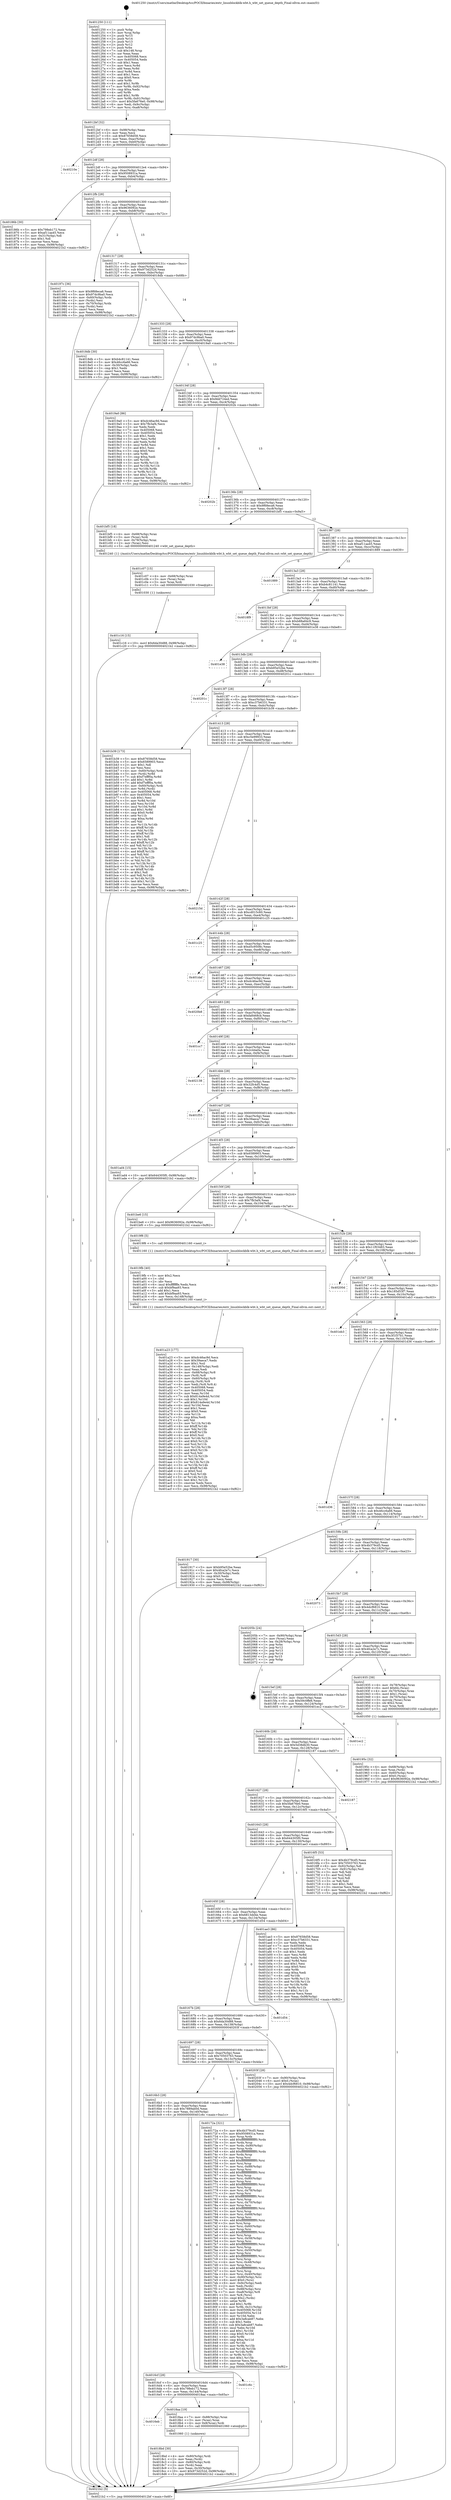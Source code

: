 digraph "0x401250" {
  label = "0x401250 (/mnt/c/Users/mathe/Desktop/tcc/POCII/binaries/extr_linuxblockblk-wbt.h_wbt_set_queue_depth_Final-ollvm.out::main(0))"
  labelloc = "t"
  node[shape=record]

  Entry [label="",width=0.3,height=0.3,shape=circle,fillcolor=black,style=filled]
  "0x4012bf" [label="{
     0x4012bf [32]\l
     | [instrs]\l
     &nbsp;&nbsp;0x4012bf \<+6\>: mov -0x98(%rbp),%eax\l
     &nbsp;&nbsp;0x4012c5 \<+2\>: mov %eax,%ecx\l
     &nbsp;&nbsp;0x4012c7 \<+6\>: sub $0x87658d58,%ecx\l
     &nbsp;&nbsp;0x4012cd \<+6\>: mov %eax,-0xac(%rbp)\l
     &nbsp;&nbsp;0x4012d3 \<+6\>: mov %ecx,-0xb0(%rbp)\l
     &nbsp;&nbsp;0x4012d9 \<+6\>: je 000000000040210e \<main+0xebe\>\l
  }"]
  "0x40210e" [label="{
     0x40210e\l
  }", style=dashed]
  "0x4012df" [label="{
     0x4012df [28]\l
     | [instrs]\l
     &nbsp;&nbsp;0x4012df \<+5\>: jmp 00000000004012e4 \<main+0x94\>\l
     &nbsp;&nbsp;0x4012e4 \<+6\>: mov -0xac(%rbp),%eax\l
     &nbsp;&nbsp;0x4012ea \<+5\>: sub $0x9508931a,%eax\l
     &nbsp;&nbsp;0x4012ef \<+6\>: mov %eax,-0xb4(%rbp)\l
     &nbsp;&nbsp;0x4012f5 \<+6\>: je 000000000040186b \<main+0x61b\>\l
  }"]
  Exit [label="",width=0.3,height=0.3,shape=circle,fillcolor=black,style=filled,peripheries=2]
  "0x40186b" [label="{
     0x40186b [30]\l
     | [instrs]\l
     &nbsp;&nbsp;0x40186b \<+5\>: mov $0x798eb172,%eax\l
     &nbsp;&nbsp;0x401870 \<+5\>: mov $0xaf11aa45,%ecx\l
     &nbsp;&nbsp;0x401875 \<+3\>: mov -0x31(%rbp),%dl\l
     &nbsp;&nbsp;0x401878 \<+3\>: test $0x1,%dl\l
     &nbsp;&nbsp;0x40187b \<+3\>: cmovne %ecx,%eax\l
     &nbsp;&nbsp;0x40187e \<+6\>: mov %eax,-0x98(%rbp)\l
     &nbsp;&nbsp;0x401884 \<+5\>: jmp 00000000004021b2 \<main+0xf62\>\l
  }"]
  "0x4012fb" [label="{
     0x4012fb [28]\l
     | [instrs]\l
     &nbsp;&nbsp;0x4012fb \<+5\>: jmp 0000000000401300 \<main+0xb0\>\l
     &nbsp;&nbsp;0x401300 \<+6\>: mov -0xac(%rbp),%eax\l
     &nbsp;&nbsp;0x401306 \<+5\>: sub $0x9636092e,%eax\l
     &nbsp;&nbsp;0x40130b \<+6\>: mov %eax,-0xb8(%rbp)\l
     &nbsp;&nbsp;0x401311 \<+6\>: je 000000000040197c \<main+0x72c\>\l
  }"]
  "0x401c16" [label="{
     0x401c16 [15]\l
     | [instrs]\l
     &nbsp;&nbsp;0x401c16 \<+10\>: movl $0x6da30d88,-0x98(%rbp)\l
     &nbsp;&nbsp;0x401c20 \<+5\>: jmp 00000000004021b2 \<main+0xf62\>\l
  }"]
  "0x40197c" [label="{
     0x40197c [36]\l
     | [instrs]\l
     &nbsp;&nbsp;0x40197c \<+5\>: mov $0x9f68eca6,%eax\l
     &nbsp;&nbsp;0x401981 \<+5\>: mov $0x97dc9ba0,%ecx\l
     &nbsp;&nbsp;0x401986 \<+4\>: mov -0x60(%rbp),%rdx\l
     &nbsp;&nbsp;0x40198a \<+2\>: mov (%rdx),%esi\l
     &nbsp;&nbsp;0x40198c \<+4\>: mov -0x70(%rbp),%rdx\l
     &nbsp;&nbsp;0x401990 \<+2\>: cmp (%rdx),%esi\l
     &nbsp;&nbsp;0x401992 \<+3\>: cmovl %ecx,%eax\l
     &nbsp;&nbsp;0x401995 \<+6\>: mov %eax,-0x98(%rbp)\l
     &nbsp;&nbsp;0x40199b \<+5\>: jmp 00000000004021b2 \<main+0xf62\>\l
  }"]
  "0x401317" [label="{
     0x401317 [28]\l
     | [instrs]\l
     &nbsp;&nbsp;0x401317 \<+5\>: jmp 000000000040131c \<main+0xcc\>\l
     &nbsp;&nbsp;0x40131c \<+6\>: mov -0xac(%rbp),%eax\l
     &nbsp;&nbsp;0x401322 \<+5\>: sub $0x973d252d,%eax\l
     &nbsp;&nbsp;0x401327 \<+6\>: mov %eax,-0xbc(%rbp)\l
     &nbsp;&nbsp;0x40132d \<+6\>: je 00000000004018db \<main+0x68b\>\l
  }"]
  "0x401c07" [label="{
     0x401c07 [15]\l
     | [instrs]\l
     &nbsp;&nbsp;0x401c07 \<+4\>: mov -0x68(%rbp),%rax\l
     &nbsp;&nbsp;0x401c0b \<+3\>: mov (%rax),%rax\l
     &nbsp;&nbsp;0x401c0e \<+3\>: mov %rax,%rdi\l
     &nbsp;&nbsp;0x401c11 \<+5\>: call 0000000000401030 \<free@plt\>\l
     | [calls]\l
     &nbsp;&nbsp;0x401030 \{1\} (unknown)\l
  }"]
  "0x4018db" [label="{
     0x4018db [30]\l
     | [instrs]\l
     &nbsp;&nbsp;0x4018db \<+5\>: mov $0xb4c81141,%eax\l
     &nbsp;&nbsp;0x4018e0 \<+5\>: mov $0x46cc6a66,%ecx\l
     &nbsp;&nbsp;0x4018e5 \<+3\>: mov -0x30(%rbp),%edx\l
     &nbsp;&nbsp;0x4018e8 \<+3\>: cmp $0x1,%edx\l
     &nbsp;&nbsp;0x4018eb \<+3\>: cmovl %ecx,%eax\l
     &nbsp;&nbsp;0x4018ee \<+6\>: mov %eax,-0x98(%rbp)\l
     &nbsp;&nbsp;0x4018f4 \<+5\>: jmp 00000000004021b2 \<main+0xf62\>\l
  }"]
  "0x401333" [label="{
     0x401333 [28]\l
     | [instrs]\l
     &nbsp;&nbsp;0x401333 \<+5\>: jmp 0000000000401338 \<main+0xe8\>\l
     &nbsp;&nbsp;0x401338 \<+6\>: mov -0xac(%rbp),%eax\l
     &nbsp;&nbsp;0x40133e \<+5\>: sub $0x97dc9ba0,%eax\l
     &nbsp;&nbsp;0x401343 \<+6\>: mov %eax,-0xc0(%rbp)\l
     &nbsp;&nbsp;0x401349 \<+6\>: je 00000000004019a0 \<main+0x750\>\l
  }"]
  "0x401a23" [label="{
     0x401a23 [177]\l
     | [instrs]\l
     &nbsp;&nbsp;0x401a23 \<+5\>: mov $0xdc46ac9d,%ecx\l
     &nbsp;&nbsp;0x401a28 \<+5\>: mov $0x39aeca7,%edx\l
     &nbsp;&nbsp;0x401a2d \<+3\>: mov $0x1,%sil\l
     &nbsp;&nbsp;0x401a30 \<+6\>: mov -0x148(%rbp),%edi\l
     &nbsp;&nbsp;0x401a36 \<+3\>: imul %eax,%edi\l
     &nbsp;&nbsp;0x401a39 \<+4\>: mov -0x68(%rbp),%r8\l
     &nbsp;&nbsp;0x401a3d \<+3\>: mov (%r8),%r8\l
     &nbsp;&nbsp;0x401a40 \<+4\>: mov -0x60(%rbp),%r9\l
     &nbsp;&nbsp;0x401a44 \<+3\>: movslq (%r9),%r9\l
     &nbsp;&nbsp;0x401a47 \<+4\>: mov %edi,(%r8,%r9,4)\l
     &nbsp;&nbsp;0x401a4b \<+7\>: mov 0x405068,%eax\l
     &nbsp;&nbsp;0x401a52 \<+7\>: mov 0x405054,%edi\l
     &nbsp;&nbsp;0x401a59 \<+3\>: mov %eax,%r10d\l
     &nbsp;&nbsp;0x401a5c \<+7\>: sub $0x814a9e4d,%r10d\l
     &nbsp;&nbsp;0x401a63 \<+4\>: sub $0x1,%r10d\l
     &nbsp;&nbsp;0x401a67 \<+7\>: add $0x814a9e4d,%r10d\l
     &nbsp;&nbsp;0x401a6e \<+4\>: imul %r10d,%eax\l
     &nbsp;&nbsp;0x401a72 \<+3\>: and $0x1,%eax\l
     &nbsp;&nbsp;0x401a75 \<+3\>: cmp $0x0,%eax\l
     &nbsp;&nbsp;0x401a78 \<+4\>: sete %r11b\l
     &nbsp;&nbsp;0x401a7c \<+3\>: cmp $0xa,%edi\l
     &nbsp;&nbsp;0x401a7f \<+3\>: setl %bl\l
     &nbsp;&nbsp;0x401a82 \<+3\>: mov %r11b,%r14b\l
     &nbsp;&nbsp;0x401a85 \<+4\>: xor $0xff,%r14b\l
     &nbsp;&nbsp;0x401a89 \<+3\>: mov %bl,%r15b\l
     &nbsp;&nbsp;0x401a8c \<+4\>: xor $0xff,%r15b\l
     &nbsp;&nbsp;0x401a90 \<+4\>: xor $0x0,%sil\l
     &nbsp;&nbsp;0x401a94 \<+3\>: mov %r14b,%r12b\l
     &nbsp;&nbsp;0x401a97 \<+4\>: and $0x0,%r12b\l
     &nbsp;&nbsp;0x401a9b \<+3\>: and %sil,%r11b\l
     &nbsp;&nbsp;0x401a9e \<+3\>: mov %r15b,%r13b\l
     &nbsp;&nbsp;0x401aa1 \<+4\>: and $0x0,%r13b\l
     &nbsp;&nbsp;0x401aa5 \<+3\>: and %sil,%bl\l
     &nbsp;&nbsp;0x401aa8 \<+3\>: or %r11b,%r12b\l
     &nbsp;&nbsp;0x401aab \<+3\>: or %bl,%r13b\l
     &nbsp;&nbsp;0x401aae \<+3\>: xor %r13b,%r12b\l
     &nbsp;&nbsp;0x401ab1 \<+3\>: or %r15b,%r14b\l
     &nbsp;&nbsp;0x401ab4 \<+4\>: xor $0xff,%r14b\l
     &nbsp;&nbsp;0x401ab8 \<+4\>: or $0x0,%sil\l
     &nbsp;&nbsp;0x401abc \<+3\>: and %sil,%r14b\l
     &nbsp;&nbsp;0x401abf \<+3\>: or %r14b,%r12b\l
     &nbsp;&nbsp;0x401ac2 \<+4\>: test $0x1,%r12b\l
     &nbsp;&nbsp;0x401ac6 \<+3\>: cmovne %edx,%ecx\l
     &nbsp;&nbsp;0x401ac9 \<+6\>: mov %ecx,-0x98(%rbp)\l
     &nbsp;&nbsp;0x401acf \<+5\>: jmp 00000000004021b2 \<main+0xf62\>\l
  }"]
  "0x4019a0" [label="{
     0x4019a0 [86]\l
     | [instrs]\l
     &nbsp;&nbsp;0x4019a0 \<+5\>: mov $0xdc46ac9d,%eax\l
     &nbsp;&nbsp;0x4019a5 \<+5\>: mov $0x7fb3af4,%ecx\l
     &nbsp;&nbsp;0x4019aa \<+2\>: xor %edx,%edx\l
     &nbsp;&nbsp;0x4019ac \<+7\>: mov 0x405068,%esi\l
     &nbsp;&nbsp;0x4019b3 \<+7\>: mov 0x405054,%edi\l
     &nbsp;&nbsp;0x4019ba \<+3\>: sub $0x1,%edx\l
     &nbsp;&nbsp;0x4019bd \<+3\>: mov %esi,%r8d\l
     &nbsp;&nbsp;0x4019c0 \<+3\>: add %edx,%r8d\l
     &nbsp;&nbsp;0x4019c3 \<+4\>: imul %r8d,%esi\l
     &nbsp;&nbsp;0x4019c7 \<+3\>: and $0x1,%esi\l
     &nbsp;&nbsp;0x4019ca \<+3\>: cmp $0x0,%esi\l
     &nbsp;&nbsp;0x4019cd \<+4\>: sete %r9b\l
     &nbsp;&nbsp;0x4019d1 \<+3\>: cmp $0xa,%edi\l
     &nbsp;&nbsp;0x4019d4 \<+4\>: setl %r10b\l
     &nbsp;&nbsp;0x4019d8 \<+3\>: mov %r9b,%r11b\l
     &nbsp;&nbsp;0x4019db \<+3\>: and %r10b,%r11b\l
     &nbsp;&nbsp;0x4019de \<+3\>: xor %r10b,%r9b\l
     &nbsp;&nbsp;0x4019e1 \<+3\>: or %r9b,%r11b\l
     &nbsp;&nbsp;0x4019e4 \<+4\>: test $0x1,%r11b\l
     &nbsp;&nbsp;0x4019e8 \<+3\>: cmovne %ecx,%eax\l
     &nbsp;&nbsp;0x4019eb \<+6\>: mov %eax,-0x98(%rbp)\l
     &nbsp;&nbsp;0x4019f1 \<+5\>: jmp 00000000004021b2 \<main+0xf62\>\l
  }"]
  "0x40134f" [label="{
     0x40134f [28]\l
     | [instrs]\l
     &nbsp;&nbsp;0x40134f \<+5\>: jmp 0000000000401354 \<main+0x104\>\l
     &nbsp;&nbsp;0x401354 \<+6\>: mov -0xac(%rbp),%eax\l
     &nbsp;&nbsp;0x40135a \<+5\>: sub $0x9dd724ed,%eax\l
     &nbsp;&nbsp;0x40135f \<+6\>: mov %eax,-0xc4(%rbp)\l
     &nbsp;&nbsp;0x401365 \<+6\>: je 000000000040202b \<main+0xddb\>\l
  }"]
  "0x4019fb" [label="{
     0x4019fb [40]\l
     | [instrs]\l
     &nbsp;&nbsp;0x4019fb \<+5\>: mov $0x2,%ecx\l
     &nbsp;&nbsp;0x401a00 \<+1\>: cltd\l
     &nbsp;&nbsp;0x401a01 \<+2\>: idiv %ecx\l
     &nbsp;&nbsp;0x401a03 \<+6\>: imul $0xfffffffe,%edx,%ecx\l
     &nbsp;&nbsp;0x401a09 \<+6\>: sub $0xbf9aa93,%ecx\l
     &nbsp;&nbsp;0x401a0f \<+3\>: add $0x1,%ecx\l
     &nbsp;&nbsp;0x401a12 \<+6\>: add $0xbf9aa93,%ecx\l
     &nbsp;&nbsp;0x401a18 \<+6\>: mov %ecx,-0x148(%rbp)\l
     &nbsp;&nbsp;0x401a1e \<+5\>: call 0000000000401160 \<next_i\>\l
     | [calls]\l
     &nbsp;&nbsp;0x401160 \{1\} (/mnt/c/Users/mathe/Desktop/tcc/POCII/binaries/extr_linuxblockblk-wbt.h_wbt_set_queue_depth_Final-ollvm.out::next_i)\l
  }"]
  "0x40202b" [label="{
     0x40202b\l
  }", style=dashed]
  "0x40136b" [label="{
     0x40136b [28]\l
     | [instrs]\l
     &nbsp;&nbsp;0x40136b \<+5\>: jmp 0000000000401370 \<main+0x120\>\l
     &nbsp;&nbsp;0x401370 \<+6\>: mov -0xac(%rbp),%eax\l
     &nbsp;&nbsp;0x401376 \<+5\>: sub $0x9f68eca6,%eax\l
     &nbsp;&nbsp;0x40137b \<+6\>: mov %eax,-0xc8(%rbp)\l
     &nbsp;&nbsp;0x401381 \<+6\>: je 0000000000401bf5 \<main+0x9a5\>\l
  }"]
  "0x40195c" [label="{
     0x40195c [32]\l
     | [instrs]\l
     &nbsp;&nbsp;0x40195c \<+4\>: mov -0x68(%rbp),%rdi\l
     &nbsp;&nbsp;0x401960 \<+3\>: mov %rax,(%rdi)\l
     &nbsp;&nbsp;0x401963 \<+4\>: mov -0x60(%rbp),%rax\l
     &nbsp;&nbsp;0x401967 \<+6\>: movl $0x0,(%rax)\l
     &nbsp;&nbsp;0x40196d \<+10\>: movl $0x9636092e,-0x98(%rbp)\l
     &nbsp;&nbsp;0x401977 \<+5\>: jmp 00000000004021b2 \<main+0xf62\>\l
  }"]
  "0x401bf5" [label="{
     0x401bf5 [18]\l
     | [instrs]\l
     &nbsp;&nbsp;0x401bf5 \<+4\>: mov -0x68(%rbp),%rax\l
     &nbsp;&nbsp;0x401bf9 \<+3\>: mov (%rax),%rdi\l
     &nbsp;&nbsp;0x401bfc \<+4\>: mov -0x78(%rbp),%rax\l
     &nbsp;&nbsp;0x401c00 \<+2\>: mov (%rax),%esi\l
     &nbsp;&nbsp;0x401c02 \<+5\>: call 0000000000401240 \<wbt_set_queue_depth\>\l
     | [calls]\l
     &nbsp;&nbsp;0x401240 \{1\} (/mnt/c/Users/mathe/Desktop/tcc/POCII/binaries/extr_linuxblockblk-wbt.h_wbt_set_queue_depth_Final-ollvm.out::wbt_set_queue_depth)\l
  }"]
  "0x401387" [label="{
     0x401387 [28]\l
     | [instrs]\l
     &nbsp;&nbsp;0x401387 \<+5\>: jmp 000000000040138c \<main+0x13c\>\l
     &nbsp;&nbsp;0x40138c \<+6\>: mov -0xac(%rbp),%eax\l
     &nbsp;&nbsp;0x401392 \<+5\>: sub $0xaf11aa45,%eax\l
     &nbsp;&nbsp;0x401397 \<+6\>: mov %eax,-0xcc(%rbp)\l
     &nbsp;&nbsp;0x40139d \<+6\>: je 0000000000401889 \<main+0x639\>\l
  }"]
  "0x4018bd" [label="{
     0x4018bd [30]\l
     | [instrs]\l
     &nbsp;&nbsp;0x4018bd \<+4\>: mov -0x80(%rbp),%rdi\l
     &nbsp;&nbsp;0x4018c1 \<+2\>: mov %eax,(%rdi)\l
     &nbsp;&nbsp;0x4018c3 \<+4\>: mov -0x80(%rbp),%rdi\l
     &nbsp;&nbsp;0x4018c7 \<+2\>: mov (%rdi),%eax\l
     &nbsp;&nbsp;0x4018c9 \<+3\>: mov %eax,-0x30(%rbp)\l
     &nbsp;&nbsp;0x4018cc \<+10\>: movl $0x973d252d,-0x98(%rbp)\l
     &nbsp;&nbsp;0x4018d6 \<+5\>: jmp 00000000004021b2 \<main+0xf62\>\l
  }"]
  "0x401889" [label="{
     0x401889\l
  }", style=dashed]
  "0x4013a3" [label="{
     0x4013a3 [28]\l
     | [instrs]\l
     &nbsp;&nbsp;0x4013a3 \<+5\>: jmp 00000000004013a8 \<main+0x158\>\l
     &nbsp;&nbsp;0x4013a8 \<+6\>: mov -0xac(%rbp),%eax\l
     &nbsp;&nbsp;0x4013ae \<+5\>: sub $0xb4c81141,%eax\l
     &nbsp;&nbsp;0x4013b3 \<+6\>: mov %eax,-0xd0(%rbp)\l
     &nbsp;&nbsp;0x4013b9 \<+6\>: je 00000000004018f9 \<main+0x6a9\>\l
  }"]
  "0x4016eb" [label="{
     0x4016eb\l
  }", style=dashed]
  "0x4018f9" [label="{
     0x4018f9\l
  }", style=dashed]
  "0x4013bf" [label="{
     0x4013bf [28]\l
     | [instrs]\l
     &nbsp;&nbsp;0x4013bf \<+5\>: jmp 00000000004013c4 \<main+0x174\>\l
     &nbsp;&nbsp;0x4013c4 \<+6\>: mov -0xac(%rbp),%eax\l
     &nbsp;&nbsp;0x4013ca \<+5\>: sub $0xb88a84c9,%eax\l
     &nbsp;&nbsp;0x4013cf \<+6\>: mov %eax,-0xd4(%rbp)\l
     &nbsp;&nbsp;0x4013d5 \<+6\>: je 0000000000401e38 \<main+0xbe8\>\l
  }"]
  "0x4018aa" [label="{
     0x4018aa [19]\l
     | [instrs]\l
     &nbsp;&nbsp;0x4018aa \<+7\>: mov -0x88(%rbp),%rax\l
     &nbsp;&nbsp;0x4018b1 \<+3\>: mov (%rax),%rax\l
     &nbsp;&nbsp;0x4018b4 \<+4\>: mov 0x8(%rax),%rdi\l
     &nbsp;&nbsp;0x4018b8 \<+5\>: call 0000000000401060 \<atoi@plt\>\l
     | [calls]\l
     &nbsp;&nbsp;0x401060 \{1\} (unknown)\l
  }"]
  "0x401e38" [label="{
     0x401e38\l
  }", style=dashed]
  "0x4013db" [label="{
     0x4013db [28]\l
     | [instrs]\l
     &nbsp;&nbsp;0x4013db \<+5\>: jmp 00000000004013e0 \<main+0x190\>\l
     &nbsp;&nbsp;0x4013e0 \<+6\>: mov -0xac(%rbp),%eax\l
     &nbsp;&nbsp;0x4013e6 \<+5\>: sub $0xb95e52be,%eax\l
     &nbsp;&nbsp;0x4013eb \<+6\>: mov %eax,-0xd8(%rbp)\l
     &nbsp;&nbsp;0x4013f1 \<+6\>: je 000000000040201c \<main+0xdcc\>\l
  }"]
  "0x4016cf" [label="{
     0x4016cf [28]\l
     | [instrs]\l
     &nbsp;&nbsp;0x4016cf \<+5\>: jmp 00000000004016d4 \<main+0x484\>\l
     &nbsp;&nbsp;0x4016d4 \<+6\>: mov -0xac(%rbp),%eax\l
     &nbsp;&nbsp;0x4016da \<+5\>: sub $0x798eb172,%eax\l
     &nbsp;&nbsp;0x4016df \<+6\>: mov %eax,-0x144(%rbp)\l
     &nbsp;&nbsp;0x4016e5 \<+6\>: je 00000000004018aa \<main+0x65a\>\l
  }"]
  "0x40201c" [label="{
     0x40201c\l
  }", style=dashed]
  "0x4013f7" [label="{
     0x4013f7 [28]\l
     | [instrs]\l
     &nbsp;&nbsp;0x4013f7 \<+5\>: jmp 00000000004013fc \<main+0x1ac\>\l
     &nbsp;&nbsp;0x4013fc \<+6\>: mov -0xac(%rbp),%eax\l
     &nbsp;&nbsp;0x401402 \<+5\>: sub $0xc37b6331,%eax\l
     &nbsp;&nbsp;0x401407 \<+6\>: mov %eax,-0xdc(%rbp)\l
     &nbsp;&nbsp;0x40140d \<+6\>: je 0000000000401b39 \<main+0x8e9\>\l
  }"]
  "0x401c6c" [label="{
     0x401c6c\l
  }", style=dashed]
  "0x401b39" [label="{
     0x401b39 [173]\l
     | [instrs]\l
     &nbsp;&nbsp;0x401b39 \<+5\>: mov $0x87658d58,%eax\l
     &nbsp;&nbsp;0x401b3e \<+5\>: mov $0x6589903,%ecx\l
     &nbsp;&nbsp;0x401b43 \<+2\>: mov $0x1,%dl\l
     &nbsp;&nbsp;0x401b45 \<+2\>: xor %esi,%esi\l
     &nbsp;&nbsp;0x401b47 \<+4\>: mov -0x60(%rbp),%rdi\l
     &nbsp;&nbsp;0x401b4b \<+3\>: mov (%rdi),%r8d\l
     &nbsp;&nbsp;0x401b4e \<+7\>: sub $0xf7efff0a,%r8d\l
     &nbsp;&nbsp;0x401b55 \<+4\>: add $0x1,%r8d\l
     &nbsp;&nbsp;0x401b59 \<+7\>: add $0xf7efff0a,%r8d\l
     &nbsp;&nbsp;0x401b60 \<+4\>: mov -0x60(%rbp),%rdi\l
     &nbsp;&nbsp;0x401b64 \<+3\>: mov %r8d,(%rdi)\l
     &nbsp;&nbsp;0x401b67 \<+8\>: mov 0x405068,%r8d\l
     &nbsp;&nbsp;0x401b6f \<+8\>: mov 0x405054,%r9d\l
     &nbsp;&nbsp;0x401b77 \<+3\>: sub $0x1,%esi\l
     &nbsp;&nbsp;0x401b7a \<+3\>: mov %r8d,%r10d\l
     &nbsp;&nbsp;0x401b7d \<+3\>: add %esi,%r10d\l
     &nbsp;&nbsp;0x401b80 \<+4\>: imul %r10d,%r8d\l
     &nbsp;&nbsp;0x401b84 \<+4\>: and $0x1,%r8d\l
     &nbsp;&nbsp;0x401b88 \<+4\>: cmp $0x0,%r8d\l
     &nbsp;&nbsp;0x401b8c \<+4\>: sete %r11b\l
     &nbsp;&nbsp;0x401b90 \<+4\>: cmp $0xa,%r9d\l
     &nbsp;&nbsp;0x401b94 \<+3\>: setl %bl\l
     &nbsp;&nbsp;0x401b97 \<+3\>: mov %r11b,%r14b\l
     &nbsp;&nbsp;0x401b9a \<+4\>: xor $0xff,%r14b\l
     &nbsp;&nbsp;0x401b9e \<+3\>: mov %bl,%r15b\l
     &nbsp;&nbsp;0x401ba1 \<+4\>: xor $0xff,%r15b\l
     &nbsp;&nbsp;0x401ba5 \<+3\>: xor $0x1,%dl\l
     &nbsp;&nbsp;0x401ba8 \<+3\>: mov %r14b,%r12b\l
     &nbsp;&nbsp;0x401bab \<+4\>: and $0xff,%r12b\l
     &nbsp;&nbsp;0x401baf \<+3\>: and %dl,%r11b\l
     &nbsp;&nbsp;0x401bb2 \<+3\>: mov %r15b,%r13b\l
     &nbsp;&nbsp;0x401bb5 \<+4\>: and $0xff,%r13b\l
     &nbsp;&nbsp;0x401bb9 \<+2\>: and %dl,%bl\l
     &nbsp;&nbsp;0x401bbb \<+3\>: or %r11b,%r12b\l
     &nbsp;&nbsp;0x401bbe \<+3\>: or %bl,%r13b\l
     &nbsp;&nbsp;0x401bc1 \<+3\>: xor %r13b,%r12b\l
     &nbsp;&nbsp;0x401bc4 \<+3\>: or %r15b,%r14b\l
     &nbsp;&nbsp;0x401bc7 \<+4\>: xor $0xff,%r14b\l
     &nbsp;&nbsp;0x401bcb \<+3\>: or $0x1,%dl\l
     &nbsp;&nbsp;0x401bce \<+3\>: and %dl,%r14b\l
     &nbsp;&nbsp;0x401bd1 \<+3\>: or %r14b,%r12b\l
     &nbsp;&nbsp;0x401bd4 \<+4\>: test $0x1,%r12b\l
     &nbsp;&nbsp;0x401bd8 \<+3\>: cmovne %ecx,%eax\l
     &nbsp;&nbsp;0x401bdb \<+6\>: mov %eax,-0x98(%rbp)\l
     &nbsp;&nbsp;0x401be1 \<+5\>: jmp 00000000004021b2 \<main+0xf62\>\l
  }"]
  "0x401413" [label="{
     0x401413 [28]\l
     | [instrs]\l
     &nbsp;&nbsp;0x401413 \<+5\>: jmp 0000000000401418 \<main+0x1c8\>\l
     &nbsp;&nbsp;0x401418 \<+6\>: mov -0xac(%rbp),%eax\l
     &nbsp;&nbsp;0x40141e \<+5\>: sub $0xc5e99933,%eax\l
     &nbsp;&nbsp;0x401423 \<+6\>: mov %eax,-0xe0(%rbp)\l
     &nbsp;&nbsp;0x401429 \<+6\>: je 000000000040215d \<main+0xf0d\>\l
  }"]
  "0x4016b3" [label="{
     0x4016b3 [28]\l
     | [instrs]\l
     &nbsp;&nbsp;0x4016b3 \<+5\>: jmp 00000000004016b8 \<main+0x468\>\l
     &nbsp;&nbsp;0x4016b8 \<+6\>: mov -0xac(%rbp),%eax\l
     &nbsp;&nbsp;0x4016be \<+5\>: sub $0x7889ab0d,%eax\l
     &nbsp;&nbsp;0x4016c3 \<+6\>: mov %eax,-0x140(%rbp)\l
     &nbsp;&nbsp;0x4016c9 \<+6\>: je 0000000000401c6c \<main+0xa1c\>\l
  }"]
  "0x40215d" [label="{
     0x40215d\l
  }", style=dashed]
  "0x40142f" [label="{
     0x40142f [28]\l
     | [instrs]\l
     &nbsp;&nbsp;0x40142f \<+5\>: jmp 0000000000401434 \<main+0x1e4\>\l
     &nbsp;&nbsp;0x401434 \<+6\>: mov -0xac(%rbp),%eax\l
     &nbsp;&nbsp;0x40143a \<+5\>: sub $0xcd015c60,%eax\l
     &nbsp;&nbsp;0x40143f \<+6\>: mov %eax,-0xe4(%rbp)\l
     &nbsp;&nbsp;0x401445 \<+6\>: je 0000000000401c25 \<main+0x9d5\>\l
  }"]
  "0x40172a" [label="{
     0x40172a [321]\l
     | [instrs]\l
     &nbsp;&nbsp;0x40172a \<+5\>: mov $0x4b379cd5,%eax\l
     &nbsp;&nbsp;0x40172f \<+5\>: mov $0x9508931a,%ecx\l
     &nbsp;&nbsp;0x401734 \<+3\>: mov %rsp,%rdx\l
     &nbsp;&nbsp;0x401737 \<+4\>: add $0xfffffffffffffff0,%rdx\l
     &nbsp;&nbsp;0x40173b \<+3\>: mov %rdx,%rsp\l
     &nbsp;&nbsp;0x40173e \<+7\>: mov %rdx,-0x90(%rbp)\l
     &nbsp;&nbsp;0x401745 \<+3\>: mov %rsp,%rdx\l
     &nbsp;&nbsp;0x401748 \<+4\>: add $0xfffffffffffffff0,%rdx\l
     &nbsp;&nbsp;0x40174c \<+3\>: mov %rdx,%rsp\l
     &nbsp;&nbsp;0x40174f \<+3\>: mov %rsp,%rsi\l
     &nbsp;&nbsp;0x401752 \<+4\>: add $0xfffffffffffffff0,%rsi\l
     &nbsp;&nbsp;0x401756 \<+3\>: mov %rsi,%rsp\l
     &nbsp;&nbsp;0x401759 \<+7\>: mov %rsi,-0x88(%rbp)\l
     &nbsp;&nbsp;0x401760 \<+3\>: mov %rsp,%rsi\l
     &nbsp;&nbsp;0x401763 \<+4\>: add $0xfffffffffffffff0,%rsi\l
     &nbsp;&nbsp;0x401767 \<+3\>: mov %rsi,%rsp\l
     &nbsp;&nbsp;0x40176a \<+4\>: mov %rsi,-0x80(%rbp)\l
     &nbsp;&nbsp;0x40176e \<+3\>: mov %rsp,%rsi\l
     &nbsp;&nbsp;0x401771 \<+4\>: add $0xfffffffffffffff0,%rsi\l
     &nbsp;&nbsp;0x401775 \<+3\>: mov %rsi,%rsp\l
     &nbsp;&nbsp;0x401778 \<+4\>: mov %rsi,-0x78(%rbp)\l
     &nbsp;&nbsp;0x40177c \<+3\>: mov %rsp,%rsi\l
     &nbsp;&nbsp;0x40177f \<+4\>: add $0xfffffffffffffff0,%rsi\l
     &nbsp;&nbsp;0x401783 \<+3\>: mov %rsi,%rsp\l
     &nbsp;&nbsp;0x401786 \<+4\>: mov %rsi,-0x70(%rbp)\l
     &nbsp;&nbsp;0x40178a \<+3\>: mov %rsp,%rsi\l
     &nbsp;&nbsp;0x40178d \<+4\>: add $0xfffffffffffffff0,%rsi\l
     &nbsp;&nbsp;0x401791 \<+3\>: mov %rsi,%rsp\l
     &nbsp;&nbsp;0x401794 \<+4\>: mov %rsi,-0x68(%rbp)\l
     &nbsp;&nbsp;0x401798 \<+3\>: mov %rsp,%rsi\l
     &nbsp;&nbsp;0x40179b \<+4\>: add $0xfffffffffffffff0,%rsi\l
     &nbsp;&nbsp;0x40179f \<+3\>: mov %rsi,%rsp\l
     &nbsp;&nbsp;0x4017a2 \<+4\>: mov %rsi,-0x60(%rbp)\l
     &nbsp;&nbsp;0x4017a6 \<+3\>: mov %rsp,%rsi\l
     &nbsp;&nbsp;0x4017a9 \<+4\>: add $0xfffffffffffffff0,%rsi\l
     &nbsp;&nbsp;0x4017ad \<+3\>: mov %rsi,%rsp\l
     &nbsp;&nbsp;0x4017b0 \<+4\>: mov %rsi,-0x58(%rbp)\l
     &nbsp;&nbsp;0x4017b4 \<+3\>: mov %rsp,%rsi\l
     &nbsp;&nbsp;0x4017b7 \<+4\>: add $0xfffffffffffffff0,%rsi\l
     &nbsp;&nbsp;0x4017bb \<+3\>: mov %rsi,%rsp\l
     &nbsp;&nbsp;0x4017be \<+4\>: mov %rsi,-0x50(%rbp)\l
     &nbsp;&nbsp;0x4017c2 \<+3\>: mov %rsp,%rsi\l
     &nbsp;&nbsp;0x4017c5 \<+4\>: add $0xfffffffffffffff0,%rsi\l
     &nbsp;&nbsp;0x4017c9 \<+3\>: mov %rsi,%rsp\l
     &nbsp;&nbsp;0x4017cc \<+4\>: mov %rsi,-0x48(%rbp)\l
     &nbsp;&nbsp;0x4017d0 \<+3\>: mov %rsp,%rsi\l
     &nbsp;&nbsp;0x4017d3 \<+4\>: add $0xfffffffffffffff0,%rsi\l
     &nbsp;&nbsp;0x4017d7 \<+3\>: mov %rsi,%rsp\l
     &nbsp;&nbsp;0x4017da \<+4\>: mov %rsi,-0x40(%rbp)\l
     &nbsp;&nbsp;0x4017de \<+7\>: mov -0x90(%rbp),%rsi\l
     &nbsp;&nbsp;0x4017e5 \<+6\>: movl $0x0,(%rsi)\l
     &nbsp;&nbsp;0x4017eb \<+6\>: mov -0x9c(%rbp),%edi\l
     &nbsp;&nbsp;0x4017f1 \<+2\>: mov %edi,(%rdx)\l
     &nbsp;&nbsp;0x4017f3 \<+7\>: mov -0x88(%rbp),%rsi\l
     &nbsp;&nbsp;0x4017fa \<+7\>: mov -0xa8(%rbp),%r8\l
     &nbsp;&nbsp;0x401801 \<+3\>: mov %r8,(%rsi)\l
     &nbsp;&nbsp;0x401804 \<+3\>: cmpl $0x2,(%rdx)\l
     &nbsp;&nbsp;0x401807 \<+4\>: setne %r9b\l
     &nbsp;&nbsp;0x40180b \<+4\>: and $0x1,%r9b\l
     &nbsp;&nbsp;0x40180f \<+4\>: mov %r9b,-0x31(%rbp)\l
     &nbsp;&nbsp;0x401813 \<+8\>: mov 0x405068,%r10d\l
     &nbsp;&nbsp;0x40181b \<+8\>: mov 0x405054,%r11d\l
     &nbsp;&nbsp;0x401823 \<+3\>: mov %r10d,%ebx\l
     &nbsp;&nbsp;0x401826 \<+6\>: add $0x3a8cab87,%ebx\l
     &nbsp;&nbsp;0x40182c \<+3\>: sub $0x1,%ebx\l
     &nbsp;&nbsp;0x40182f \<+6\>: sub $0x3a8cab87,%ebx\l
     &nbsp;&nbsp;0x401835 \<+4\>: imul %ebx,%r10d\l
     &nbsp;&nbsp;0x401839 \<+4\>: and $0x1,%r10d\l
     &nbsp;&nbsp;0x40183d \<+4\>: cmp $0x0,%r10d\l
     &nbsp;&nbsp;0x401841 \<+4\>: sete %r9b\l
     &nbsp;&nbsp;0x401845 \<+4\>: cmp $0xa,%r11d\l
     &nbsp;&nbsp;0x401849 \<+4\>: setl %r14b\l
     &nbsp;&nbsp;0x40184d \<+3\>: mov %r9b,%r15b\l
     &nbsp;&nbsp;0x401850 \<+3\>: and %r14b,%r15b\l
     &nbsp;&nbsp;0x401853 \<+3\>: xor %r14b,%r9b\l
     &nbsp;&nbsp;0x401856 \<+3\>: or %r9b,%r15b\l
     &nbsp;&nbsp;0x401859 \<+4\>: test $0x1,%r15b\l
     &nbsp;&nbsp;0x40185d \<+3\>: cmovne %ecx,%eax\l
     &nbsp;&nbsp;0x401860 \<+6\>: mov %eax,-0x98(%rbp)\l
     &nbsp;&nbsp;0x401866 \<+5\>: jmp 00000000004021b2 \<main+0xf62\>\l
  }"]
  "0x401c25" [label="{
     0x401c25\l
  }", style=dashed]
  "0x40144b" [label="{
     0x40144b [28]\l
     | [instrs]\l
     &nbsp;&nbsp;0x40144b \<+5\>: jmp 0000000000401450 \<main+0x200\>\l
     &nbsp;&nbsp;0x401450 \<+6\>: mov -0xac(%rbp),%eax\l
     &nbsp;&nbsp;0x401456 \<+5\>: sub $0xd5c9508c,%eax\l
     &nbsp;&nbsp;0x40145b \<+6\>: mov %eax,-0xe8(%rbp)\l
     &nbsp;&nbsp;0x401461 \<+6\>: je 0000000000401daf \<main+0xb5f\>\l
  }"]
  "0x401697" [label="{
     0x401697 [28]\l
     | [instrs]\l
     &nbsp;&nbsp;0x401697 \<+5\>: jmp 000000000040169c \<main+0x44c\>\l
     &nbsp;&nbsp;0x40169c \<+6\>: mov -0xac(%rbp),%eax\l
     &nbsp;&nbsp;0x4016a2 \<+5\>: sub $0x70503763,%eax\l
     &nbsp;&nbsp;0x4016a7 \<+6\>: mov %eax,-0x13c(%rbp)\l
     &nbsp;&nbsp;0x4016ad \<+6\>: je 000000000040172a \<main+0x4da\>\l
  }"]
  "0x401daf" [label="{
     0x401daf\l
  }", style=dashed]
  "0x401467" [label="{
     0x401467 [28]\l
     | [instrs]\l
     &nbsp;&nbsp;0x401467 \<+5\>: jmp 000000000040146c \<main+0x21c\>\l
     &nbsp;&nbsp;0x40146c \<+6\>: mov -0xac(%rbp),%eax\l
     &nbsp;&nbsp;0x401472 \<+5\>: sub $0xdc46ac9d,%eax\l
     &nbsp;&nbsp;0x401477 \<+6\>: mov %eax,-0xec(%rbp)\l
     &nbsp;&nbsp;0x40147d \<+6\>: je 00000000004020b8 \<main+0xe68\>\l
  }"]
  "0x40203f" [label="{
     0x40203f [28]\l
     | [instrs]\l
     &nbsp;&nbsp;0x40203f \<+7\>: mov -0x90(%rbp),%rax\l
     &nbsp;&nbsp;0x402046 \<+6\>: movl $0x0,(%rax)\l
     &nbsp;&nbsp;0x40204c \<+10\>: movl $0x4dcf6810,-0x98(%rbp)\l
     &nbsp;&nbsp;0x402056 \<+5\>: jmp 00000000004021b2 \<main+0xf62\>\l
  }"]
  "0x4020b8" [label="{
     0x4020b8\l
  }", style=dashed]
  "0x401483" [label="{
     0x401483 [28]\l
     | [instrs]\l
     &nbsp;&nbsp;0x401483 \<+5\>: jmp 0000000000401488 \<main+0x238\>\l
     &nbsp;&nbsp;0x401488 \<+6\>: mov -0xac(%rbp),%eax\l
     &nbsp;&nbsp;0x40148e \<+5\>: sub $0xfa8468cb,%eax\l
     &nbsp;&nbsp;0x401493 \<+6\>: mov %eax,-0xf0(%rbp)\l
     &nbsp;&nbsp;0x401499 \<+6\>: je 0000000000401cc7 \<main+0xa77\>\l
  }"]
  "0x40167b" [label="{
     0x40167b [28]\l
     | [instrs]\l
     &nbsp;&nbsp;0x40167b \<+5\>: jmp 0000000000401680 \<main+0x430\>\l
     &nbsp;&nbsp;0x401680 \<+6\>: mov -0xac(%rbp),%eax\l
     &nbsp;&nbsp;0x401686 \<+5\>: sub $0x6da30d88,%eax\l
     &nbsp;&nbsp;0x40168b \<+6\>: mov %eax,-0x138(%rbp)\l
     &nbsp;&nbsp;0x401691 \<+6\>: je 000000000040203f \<main+0xdef\>\l
  }"]
  "0x401cc7" [label="{
     0x401cc7\l
  }", style=dashed]
  "0x40149f" [label="{
     0x40149f [28]\l
     | [instrs]\l
     &nbsp;&nbsp;0x40149f \<+5\>: jmp 00000000004014a4 \<main+0x254\>\l
     &nbsp;&nbsp;0x4014a4 \<+6\>: mov -0xac(%rbp),%eax\l
     &nbsp;&nbsp;0x4014aa \<+5\>: sub $0x2c44a0a,%eax\l
     &nbsp;&nbsp;0x4014af \<+6\>: mov %eax,-0xf4(%rbp)\l
     &nbsp;&nbsp;0x4014b5 \<+6\>: je 0000000000402138 \<main+0xee8\>\l
  }"]
  "0x401d54" [label="{
     0x401d54\l
  }", style=dashed]
  "0x402138" [label="{
     0x402138\l
  }", style=dashed]
  "0x4014bb" [label="{
     0x4014bb [28]\l
     | [instrs]\l
     &nbsp;&nbsp;0x4014bb \<+5\>: jmp 00000000004014c0 \<main+0x270\>\l
     &nbsp;&nbsp;0x4014c0 \<+6\>: mov -0xac(%rbp),%eax\l
     &nbsp;&nbsp;0x4014c6 \<+5\>: sub $0x32fc4d5,%eax\l
     &nbsp;&nbsp;0x4014cb \<+6\>: mov %eax,-0xf8(%rbp)\l
     &nbsp;&nbsp;0x4014d1 \<+6\>: je 0000000000401f55 \<main+0xd05\>\l
  }"]
  "0x40165f" [label="{
     0x40165f [28]\l
     | [instrs]\l
     &nbsp;&nbsp;0x40165f \<+5\>: jmp 0000000000401664 \<main+0x414\>\l
     &nbsp;&nbsp;0x401664 \<+6\>: mov -0xac(%rbp),%eax\l
     &nbsp;&nbsp;0x40166a \<+5\>: sub $0x6813dd4e,%eax\l
     &nbsp;&nbsp;0x40166f \<+6\>: mov %eax,-0x134(%rbp)\l
     &nbsp;&nbsp;0x401675 \<+6\>: je 0000000000401d54 \<main+0xb04\>\l
  }"]
  "0x401f55" [label="{
     0x401f55\l
  }", style=dashed]
  "0x4014d7" [label="{
     0x4014d7 [28]\l
     | [instrs]\l
     &nbsp;&nbsp;0x4014d7 \<+5\>: jmp 00000000004014dc \<main+0x28c\>\l
     &nbsp;&nbsp;0x4014dc \<+6\>: mov -0xac(%rbp),%eax\l
     &nbsp;&nbsp;0x4014e2 \<+5\>: sub $0x39aeca7,%eax\l
     &nbsp;&nbsp;0x4014e7 \<+6\>: mov %eax,-0xfc(%rbp)\l
     &nbsp;&nbsp;0x4014ed \<+6\>: je 0000000000401ad4 \<main+0x884\>\l
  }"]
  "0x401ae3" [label="{
     0x401ae3 [86]\l
     | [instrs]\l
     &nbsp;&nbsp;0x401ae3 \<+5\>: mov $0x87658d58,%eax\l
     &nbsp;&nbsp;0x401ae8 \<+5\>: mov $0xc37b6331,%ecx\l
     &nbsp;&nbsp;0x401aed \<+2\>: xor %edx,%edx\l
     &nbsp;&nbsp;0x401aef \<+7\>: mov 0x405068,%esi\l
     &nbsp;&nbsp;0x401af6 \<+7\>: mov 0x405054,%edi\l
     &nbsp;&nbsp;0x401afd \<+3\>: sub $0x1,%edx\l
     &nbsp;&nbsp;0x401b00 \<+3\>: mov %esi,%r8d\l
     &nbsp;&nbsp;0x401b03 \<+3\>: add %edx,%r8d\l
     &nbsp;&nbsp;0x401b06 \<+4\>: imul %r8d,%esi\l
     &nbsp;&nbsp;0x401b0a \<+3\>: and $0x1,%esi\l
     &nbsp;&nbsp;0x401b0d \<+3\>: cmp $0x0,%esi\l
     &nbsp;&nbsp;0x401b10 \<+4\>: sete %r9b\l
     &nbsp;&nbsp;0x401b14 \<+3\>: cmp $0xa,%edi\l
     &nbsp;&nbsp;0x401b17 \<+4\>: setl %r10b\l
     &nbsp;&nbsp;0x401b1b \<+3\>: mov %r9b,%r11b\l
     &nbsp;&nbsp;0x401b1e \<+3\>: and %r10b,%r11b\l
     &nbsp;&nbsp;0x401b21 \<+3\>: xor %r10b,%r9b\l
     &nbsp;&nbsp;0x401b24 \<+3\>: or %r9b,%r11b\l
     &nbsp;&nbsp;0x401b27 \<+4\>: test $0x1,%r11b\l
     &nbsp;&nbsp;0x401b2b \<+3\>: cmovne %ecx,%eax\l
     &nbsp;&nbsp;0x401b2e \<+6\>: mov %eax,-0x98(%rbp)\l
     &nbsp;&nbsp;0x401b34 \<+5\>: jmp 00000000004021b2 \<main+0xf62\>\l
  }"]
  "0x401ad4" [label="{
     0x401ad4 [15]\l
     | [instrs]\l
     &nbsp;&nbsp;0x401ad4 \<+10\>: movl $0x644305f0,-0x98(%rbp)\l
     &nbsp;&nbsp;0x401ade \<+5\>: jmp 00000000004021b2 \<main+0xf62\>\l
  }"]
  "0x4014f3" [label="{
     0x4014f3 [28]\l
     | [instrs]\l
     &nbsp;&nbsp;0x4014f3 \<+5\>: jmp 00000000004014f8 \<main+0x2a8\>\l
     &nbsp;&nbsp;0x4014f8 \<+6\>: mov -0xac(%rbp),%eax\l
     &nbsp;&nbsp;0x4014fe \<+5\>: sub $0x6589903,%eax\l
     &nbsp;&nbsp;0x401503 \<+6\>: mov %eax,-0x100(%rbp)\l
     &nbsp;&nbsp;0x401509 \<+6\>: je 0000000000401be6 \<main+0x996\>\l
  }"]
  "0x401250" [label="{
     0x401250 [111]\l
     | [instrs]\l
     &nbsp;&nbsp;0x401250 \<+1\>: push %rbp\l
     &nbsp;&nbsp;0x401251 \<+3\>: mov %rsp,%rbp\l
     &nbsp;&nbsp;0x401254 \<+2\>: push %r15\l
     &nbsp;&nbsp;0x401256 \<+2\>: push %r14\l
     &nbsp;&nbsp;0x401258 \<+2\>: push %r13\l
     &nbsp;&nbsp;0x40125a \<+2\>: push %r12\l
     &nbsp;&nbsp;0x40125c \<+1\>: push %rbx\l
     &nbsp;&nbsp;0x40125d \<+7\>: sub $0x148,%rsp\l
     &nbsp;&nbsp;0x401264 \<+2\>: xor %eax,%eax\l
     &nbsp;&nbsp;0x401266 \<+7\>: mov 0x405068,%ecx\l
     &nbsp;&nbsp;0x40126d \<+7\>: mov 0x405054,%edx\l
     &nbsp;&nbsp;0x401274 \<+3\>: sub $0x1,%eax\l
     &nbsp;&nbsp;0x401277 \<+3\>: mov %ecx,%r8d\l
     &nbsp;&nbsp;0x40127a \<+3\>: add %eax,%r8d\l
     &nbsp;&nbsp;0x40127d \<+4\>: imul %r8d,%ecx\l
     &nbsp;&nbsp;0x401281 \<+3\>: and $0x1,%ecx\l
     &nbsp;&nbsp;0x401284 \<+3\>: cmp $0x0,%ecx\l
     &nbsp;&nbsp;0x401287 \<+4\>: sete %r9b\l
     &nbsp;&nbsp;0x40128b \<+4\>: and $0x1,%r9b\l
     &nbsp;&nbsp;0x40128f \<+7\>: mov %r9b,-0x92(%rbp)\l
     &nbsp;&nbsp;0x401296 \<+3\>: cmp $0xa,%edx\l
     &nbsp;&nbsp;0x401299 \<+4\>: setl %r9b\l
     &nbsp;&nbsp;0x40129d \<+4\>: and $0x1,%r9b\l
     &nbsp;&nbsp;0x4012a1 \<+7\>: mov %r9b,-0x91(%rbp)\l
     &nbsp;&nbsp;0x4012a8 \<+10\>: movl $0x5fa676e0,-0x98(%rbp)\l
     &nbsp;&nbsp;0x4012b2 \<+6\>: mov %edi,-0x9c(%rbp)\l
     &nbsp;&nbsp;0x4012b8 \<+7\>: mov %rsi,-0xa8(%rbp)\l
  }"]
  "0x401be6" [label="{
     0x401be6 [15]\l
     | [instrs]\l
     &nbsp;&nbsp;0x401be6 \<+10\>: movl $0x9636092e,-0x98(%rbp)\l
     &nbsp;&nbsp;0x401bf0 \<+5\>: jmp 00000000004021b2 \<main+0xf62\>\l
  }"]
  "0x40150f" [label="{
     0x40150f [28]\l
     | [instrs]\l
     &nbsp;&nbsp;0x40150f \<+5\>: jmp 0000000000401514 \<main+0x2c4\>\l
     &nbsp;&nbsp;0x401514 \<+6\>: mov -0xac(%rbp),%eax\l
     &nbsp;&nbsp;0x40151a \<+5\>: sub $0x7fb3af4,%eax\l
     &nbsp;&nbsp;0x40151f \<+6\>: mov %eax,-0x104(%rbp)\l
     &nbsp;&nbsp;0x401525 \<+6\>: je 00000000004019f6 \<main+0x7a6\>\l
  }"]
  "0x4021b2" [label="{
     0x4021b2 [5]\l
     | [instrs]\l
     &nbsp;&nbsp;0x4021b2 \<+5\>: jmp 00000000004012bf \<main+0x6f\>\l
  }"]
  "0x4019f6" [label="{
     0x4019f6 [5]\l
     | [instrs]\l
     &nbsp;&nbsp;0x4019f6 \<+5\>: call 0000000000401160 \<next_i\>\l
     | [calls]\l
     &nbsp;&nbsp;0x401160 \{1\} (/mnt/c/Users/mathe/Desktop/tcc/POCII/binaries/extr_linuxblockblk-wbt.h_wbt_set_queue_depth_Final-ollvm.out::next_i)\l
  }"]
  "0x40152b" [label="{
     0x40152b [28]\l
     | [instrs]\l
     &nbsp;&nbsp;0x40152b \<+5\>: jmp 0000000000401530 \<main+0x2e0\>\l
     &nbsp;&nbsp;0x401530 \<+6\>: mov -0xac(%rbp),%eax\l
     &nbsp;&nbsp;0x401536 \<+5\>: sub $0x11f03483,%eax\l
     &nbsp;&nbsp;0x40153b \<+6\>: mov %eax,-0x108(%rbp)\l
     &nbsp;&nbsp;0x401541 \<+6\>: je 000000000040200d \<main+0xdbd\>\l
  }"]
  "0x401643" [label="{
     0x401643 [28]\l
     | [instrs]\l
     &nbsp;&nbsp;0x401643 \<+5\>: jmp 0000000000401648 \<main+0x3f8\>\l
     &nbsp;&nbsp;0x401648 \<+6\>: mov -0xac(%rbp),%eax\l
     &nbsp;&nbsp;0x40164e \<+5\>: sub $0x644305f0,%eax\l
     &nbsp;&nbsp;0x401653 \<+6\>: mov %eax,-0x130(%rbp)\l
     &nbsp;&nbsp;0x401659 \<+6\>: je 0000000000401ae3 \<main+0x893\>\l
  }"]
  "0x40200d" [label="{
     0x40200d\l
  }", style=dashed]
  "0x401547" [label="{
     0x401547 [28]\l
     | [instrs]\l
     &nbsp;&nbsp;0x401547 \<+5\>: jmp 000000000040154c \<main+0x2fc\>\l
     &nbsp;&nbsp;0x40154c \<+6\>: mov -0xac(%rbp),%eax\l
     &nbsp;&nbsp;0x401552 \<+5\>: sub $0x185d53f7,%eax\l
     &nbsp;&nbsp;0x401557 \<+6\>: mov %eax,-0x10c(%rbp)\l
     &nbsp;&nbsp;0x40155d \<+6\>: je 0000000000401eb3 \<main+0xc63\>\l
  }"]
  "0x4016f5" [label="{
     0x4016f5 [53]\l
     | [instrs]\l
     &nbsp;&nbsp;0x4016f5 \<+5\>: mov $0x4b379cd5,%eax\l
     &nbsp;&nbsp;0x4016fa \<+5\>: mov $0x70503763,%ecx\l
     &nbsp;&nbsp;0x4016ff \<+6\>: mov -0x92(%rbp),%dl\l
     &nbsp;&nbsp;0x401705 \<+7\>: mov -0x91(%rbp),%sil\l
     &nbsp;&nbsp;0x40170c \<+3\>: mov %dl,%dil\l
     &nbsp;&nbsp;0x40170f \<+3\>: and %sil,%dil\l
     &nbsp;&nbsp;0x401712 \<+3\>: xor %sil,%dl\l
     &nbsp;&nbsp;0x401715 \<+3\>: or %dl,%dil\l
     &nbsp;&nbsp;0x401718 \<+4\>: test $0x1,%dil\l
     &nbsp;&nbsp;0x40171c \<+3\>: cmovne %ecx,%eax\l
     &nbsp;&nbsp;0x40171f \<+6\>: mov %eax,-0x98(%rbp)\l
     &nbsp;&nbsp;0x401725 \<+5\>: jmp 00000000004021b2 \<main+0xf62\>\l
  }"]
  "0x401eb3" [label="{
     0x401eb3\l
  }", style=dashed]
  "0x401563" [label="{
     0x401563 [28]\l
     | [instrs]\l
     &nbsp;&nbsp;0x401563 \<+5\>: jmp 0000000000401568 \<main+0x318\>\l
     &nbsp;&nbsp;0x401568 \<+6\>: mov -0xac(%rbp),%eax\l
     &nbsp;&nbsp;0x40156e \<+5\>: sub $0x3f1f37b1,%eax\l
     &nbsp;&nbsp;0x401573 \<+6\>: mov %eax,-0x110(%rbp)\l
     &nbsp;&nbsp;0x401579 \<+6\>: je 0000000000401d36 \<main+0xae6\>\l
  }"]
  "0x401627" [label="{
     0x401627 [28]\l
     | [instrs]\l
     &nbsp;&nbsp;0x401627 \<+5\>: jmp 000000000040162c \<main+0x3dc\>\l
     &nbsp;&nbsp;0x40162c \<+6\>: mov -0xac(%rbp),%eax\l
     &nbsp;&nbsp;0x401632 \<+5\>: sub $0x5fa676e0,%eax\l
     &nbsp;&nbsp;0x401637 \<+6\>: mov %eax,-0x12c(%rbp)\l
     &nbsp;&nbsp;0x40163d \<+6\>: je 00000000004016f5 \<main+0x4a5\>\l
  }"]
  "0x401d36" [label="{
     0x401d36\l
  }", style=dashed]
  "0x40157f" [label="{
     0x40157f [28]\l
     | [instrs]\l
     &nbsp;&nbsp;0x40157f \<+5\>: jmp 0000000000401584 \<main+0x334\>\l
     &nbsp;&nbsp;0x401584 \<+6\>: mov -0xac(%rbp),%eax\l
     &nbsp;&nbsp;0x40158a \<+5\>: sub $0x46cc6a66,%eax\l
     &nbsp;&nbsp;0x40158f \<+6\>: mov %eax,-0x114(%rbp)\l
     &nbsp;&nbsp;0x401595 \<+6\>: je 0000000000401917 \<main+0x6c7\>\l
  }"]
  "0x402187" [label="{
     0x402187\l
  }", style=dashed]
  "0x401917" [label="{
     0x401917 [30]\l
     | [instrs]\l
     &nbsp;&nbsp;0x401917 \<+5\>: mov $0xb95e52be,%eax\l
     &nbsp;&nbsp;0x40191c \<+5\>: mov $0x4fca2e7c,%ecx\l
     &nbsp;&nbsp;0x401921 \<+3\>: mov -0x30(%rbp),%edx\l
     &nbsp;&nbsp;0x401924 \<+3\>: cmp $0x0,%edx\l
     &nbsp;&nbsp;0x401927 \<+3\>: cmove %ecx,%eax\l
     &nbsp;&nbsp;0x40192a \<+6\>: mov %eax,-0x98(%rbp)\l
     &nbsp;&nbsp;0x401930 \<+5\>: jmp 00000000004021b2 \<main+0xf62\>\l
  }"]
  "0x40159b" [label="{
     0x40159b [28]\l
     | [instrs]\l
     &nbsp;&nbsp;0x40159b \<+5\>: jmp 00000000004015a0 \<main+0x350\>\l
     &nbsp;&nbsp;0x4015a0 \<+6\>: mov -0xac(%rbp),%eax\l
     &nbsp;&nbsp;0x4015a6 \<+5\>: sub $0x4b379cd5,%eax\l
     &nbsp;&nbsp;0x4015ab \<+6\>: mov %eax,-0x118(%rbp)\l
     &nbsp;&nbsp;0x4015b1 \<+6\>: je 0000000000402073 \<main+0xe23\>\l
  }"]
  "0x40160b" [label="{
     0x40160b [28]\l
     | [instrs]\l
     &nbsp;&nbsp;0x40160b \<+5\>: jmp 0000000000401610 \<main+0x3c0\>\l
     &nbsp;&nbsp;0x401610 \<+6\>: mov -0xac(%rbp),%eax\l
     &nbsp;&nbsp;0x401616 \<+5\>: sub $0x5d38db30,%eax\l
     &nbsp;&nbsp;0x40161b \<+6\>: mov %eax,-0x128(%rbp)\l
     &nbsp;&nbsp;0x401621 \<+6\>: je 0000000000402187 \<main+0xf37\>\l
  }"]
  "0x402073" [label="{
     0x402073\l
  }", style=dashed]
  "0x4015b7" [label="{
     0x4015b7 [28]\l
     | [instrs]\l
     &nbsp;&nbsp;0x4015b7 \<+5\>: jmp 00000000004015bc \<main+0x36c\>\l
     &nbsp;&nbsp;0x4015bc \<+6\>: mov -0xac(%rbp),%eax\l
     &nbsp;&nbsp;0x4015c2 \<+5\>: sub $0x4dcf6810,%eax\l
     &nbsp;&nbsp;0x4015c7 \<+6\>: mov %eax,-0x11c(%rbp)\l
     &nbsp;&nbsp;0x4015cd \<+6\>: je 000000000040205b \<main+0xe0b\>\l
  }"]
  "0x401ec2" [label="{
     0x401ec2\l
  }", style=dashed]
  "0x40205b" [label="{
     0x40205b [24]\l
     | [instrs]\l
     &nbsp;&nbsp;0x40205b \<+7\>: mov -0x90(%rbp),%rax\l
     &nbsp;&nbsp;0x402062 \<+2\>: mov (%rax),%eax\l
     &nbsp;&nbsp;0x402064 \<+4\>: lea -0x28(%rbp),%rsp\l
     &nbsp;&nbsp;0x402068 \<+1\>: pop %rbx\l
     &nbsp;&nbsp;0x402069 \<+2\>: pop %r12\l
     &nbsp;&nbsp;0x40206b \<+2\>: pop %r13\l
     &nbsp;&nbsp;0x40206d \<+2\>: pop %r14\l
     &nbsp;&nbsp;0x40206f \<+2\>: pop %r15\l
     &nbsp;&nbsp;0x402071 \<+1\>: pop %rbp\l
     &nbsp;&nbsp;0x402072 \<+1\>: ret\l
  }"]
  "0x4015d3" [label="{
     0x4015d3 [28]\l
     | [instrs]\l
     &nbsp;&nbsp;0x4015d3 \<+5\>: jmp 00000000004015d8 \<main+0x388\>\l
     &nbsp;&nbsp;0x4015d8 \<+6\>: mov -0xac(%rbp),%eax\l
     &nbsp;&nbsp;0x4015de \<+5\>: sub $0x4fca2e7c,%eax\l
     &nbsp;&nbsp;0x4015e3 \<+6\>: mov %eax,-0x120(%rbp)\l
     &nbsp;&nbsp;0x4015e9 \<+6\>: je 0000000000401935 \<main+0x6e5\>\l
  }"]
  "0x4015ef" [label="{
     0x4015ef [28]\l
     | [instrs]\l
     &nbsp;&nbsp;0x4015ef \<+5\>: jmp 00000000004015f4 \<main+0x3a4\>\l
     &nbsp;&nbsp;0x4015f4 \<+6\>: mov -0xac(%rbp),%eax\l
     &nbsp;&nbsp;0x4015fa \<+5\>: sub $0x59c0ffe6,%eax\l
     &nbsp;&nbsp;0x4015ff \<+6\>: mov %eax,-0x124(%rbp)\l
     &nbsp;&nbsp;0x401605 \<+6\>: je 0000000000401ec2 \<main+0xc72\>\l
  }"]
  "0x401935" [label="{
     0x401935 [39]\l
     | [instrs]\l
     &nbsp;&nbsp;0x401935 \<+4\>: mov -0x78(%rbp),%rax\l
     &nbsp;&nbsp;0x401939 \<+6\>: movl $0x64,(%rax)\l
     &nbsp;&nbsp;0x40193f \<+4\>: mov -0x70(%rbp),%rax\l
     &nbsp;&nbsp;0x401943 \<+6\>: movl $0x1,(%rax)\l
     &nbsp;&nbsp;0x401949 \<+4\>: mov -0x70(%rbp),%rax\l
     &nbsp;&nbsp;0x40194d \<+3\>: movslq (%rax),%rax\l
     &nbsp;&nbsp;0x401950 \<+4\>: shl $0x2,%rax\l
     &nbsp;&nbsp;0x401954 \<+3\>: mov %rax,%rdi\l
     &nbsp;&nbsp;0x401957 \<+5\>: call 0000000000401050 \<malloc@plt\>\l
     | [calls]\l
     &nbsp;&nbsp;0x401050 \{1\} (unknown)\l
  }"]
  Entry -> "0x401250" [label=" 1"]
  "0x4012bf" -> "0x40210e" [label=" 0"]
  "0x4012bf" -> "0x4012df" [label=" 18"]
  "0x40205b" -> Exit [label=" 1"]
  "0x4012df" -> "0x40186b" [label=" 1"]
  "0x4012df" -> "0x4012fb" [label=" 17"]
  "0x40203f" -> "0x4021b2" [label=" 1"]
  "0x4012fb" -> "0x40197c" [label=" 2"]
  "0x4012fb" -> "0x401317" [label=" 15"]
  "0x401c16" -> "0x4021b2" [label=" 1"]
  "0x401317" -> "0x4018db" [label=" 1"]
  "0x401317" -> "0x401333" [label=" 14"]
  "0x401c07" -> "0x401c16" [label=" 1"]
  "0x401333" -> "0x4019a0" [label=" 1"]
  "0x401333" -> "0x40134f" [label=" 13"]
  "0x401bf5" -> "0x401c07" [label=" 1"]
  "0x40134f" -> "0x40202b" [label=" 0"]
  "0x40134f" -> "0x40136b" [label=" 13"]
  "0x401be6" -> "0x4021b2" [label=" 1"]
  "0x40136b" -> "0x401bf5" [label=" 1"]
  "0x40136b" -> "0x401387" [label=" 12"]
  "0x401b39" -> "0x4021b2" [label=" 1"]
  "0x401387" -> "0x401889" [label=" 0"]
  "0x401387" -> "0x4013a3" [label=" 12"]
  "0x401ae3" -> "0x4021b2" [label=" 1"]
  "0x4013a3" -> "0x4018f9" [label=" 0"]
  "0x4013a3" -> "0x4013bf" [label=" 12"]
  "0x401ad4" -> "0x4021b2" [label=" 1"]
  "0x4013bf" -> "0x401e38" [label=" 0"]
  "0x4013bf" -> "0x4013db" [label=" 12"]
  "0x401a23" -> "0x4021b2" [label=" 1"]
  "0x4013db" -> "0x40201c" [label=" 0"]
  "0x4013db" -> "0x4013f7" [label=" 12"]
  "0x4019f6" -> "0x4019fb" [label=" 1"]
  "0x4013f7" -> "0x401b39" [label=" 1"]
  "0x4013f7" -> "0x401413" [label=" 11"]
  "0x4019a0" -> "0x4021b2" [label=" 1"]
  "0x401413" -> "0x40215d" [label=" 0"]
  "0x401413" -> "0x40142f" [label=" 11"]
  "0x401935" -> "0x40195c" [label=" 1"]
  "0x40142f" -> "0x401c25" [label=" 0"]
  "0x40142f" -> "0x40144b" [label=" 11"]
  "0x401917" -> "0x4021b2" [label=" 1"]
  "0x40144b" -> "0x401daf" [label=" 0"]
  "0x40144b" -> "0x401467" [label=" 11"]
  "0x4018bd" -> "0x4021b2" [label=" 1"]
  "0x401467" -> "0x4020b8" [label=" 0"]
  "0x401467" -> "0x401483" [label=" 11"]
  "0x4018aa" -> "0x4018bd" [label=" 1"]
  "0x401483" -> "0x401cc7" [label=" 0"]
  "0x401483" -> "0x40149f" [label=" 11"]
  "0x4016cf" -> "0x4018aa" [label=" 1"]
  "0x40149f" -> "0x402138" [label=" 0"]
  "0x40149f" -> "0x4014bb" [label=" 11"]
  "0x4019fb" -> "0x401a23" [label=" 1"]
  "0x4014bb" -> "0x401f55" [label=" 0"]
  "0x4014bb" -> "0x4014d7" [label=" 11"]
  "0x4016b3" -> "0x401c6c" [label=" 0"]
  "0x4014d7" -> "0x401ad4" [label=" 1"]
  "0x4014d7" -> "0x4014f3" [label=" 10"]
  "0x40197c" -> "0x4021b2" [label=" 2"]
  "0x4014f3" -> "0x401be6" [label=" 1"]
  "0x4014f3" -> "0x40150f" [label=" 9"]
  "0x40172a" -> "0x4021b2" [label=" 1"]
  "0x40150f" -> "0x4019f6" [label=" 1"]
  "0x40150f" -> "0x40152b" [label=" 8"]
  "0x40195c" -> "0x4021b2" [label=" 1"]
  "0x40152b" -> "0x40200d" [label=" 0"]
  "0x40152b" -> "0x401547" [label=" 8"]
  "0x401697" -> "0x4016b3" [label=" 1"]
  "0x401547" -> "0x401eb3" [label=" 0"]
  "0x401547" -> "0x401563" [label=" 8"]
  "0x401697" -> "0x40172a" [label=" 1"]
  "0x401563" -> "0x401d36" [label=" 0"]
  "0x401563" -> "0x40157f" [label=" 8"]
  "0x40167b" -> "0x401697" [label=" 2"]
  "0x40157f" -> "0x401917" [label=" 1"]
  "0x40157f" -> "0x40159b" [label=" 7"]
  "0x40167b" -> "0x40203f" [label=" 1"]
  "0x40159b" -> "0x402073" [label=" 0"]
  "0x40159b" -> "0x4015b7" [label=" 7"]
  "0x40165f" -> "0x40167b" [label=" 3"]
  "0x4015b7" -> "0x40205b" [label=" 1"]
  "0x4015b7" -> "0x4015d3" [label=" 6"]
  "0x40165f" -> "0x401d54" [label=" 0"]
  "0x4015d3" -> "0x401935" [label=" 1"]
  "0x4015d3" -> "0x4015ef" [label=" 5"]
  "0x4016b3" -> "0x4016cf" [label=" 1"]
  "0x4015ef" -> "0x401ec2" [label=" 0"]
  "0x4015ef" -> "0x40160b" [label=" 5"]
  "0x4016cf" -> "0x4016eb" [label=" 0"]
  "0x40160b" -> "0x402187" [label=" 0"]
  "0x40160b" -> "0x401627" [label=" 5"]
  "0x4018db" -> "0x4021b2" [label=" 1"]
  "0x401627" -> "0x4016f5" [label=" 1"]
  "0x401627" -> "0x401643" [label=" 4"]
  "0x4016f5" -> "0x4021b2" [label=" 1"]
  "0x401250" -> "0x4012bf" [label=" 1"]
  "0x4021b2" -> "0x4012bf" [label=" 17"]
  "0x40186b" -> "0x4021b2" [label=" 1"]
  "0x401643" -> "0x401ae3" [label=" 1"]
  "0x401643" -> "0x40165f" [label=" 3"]
}
